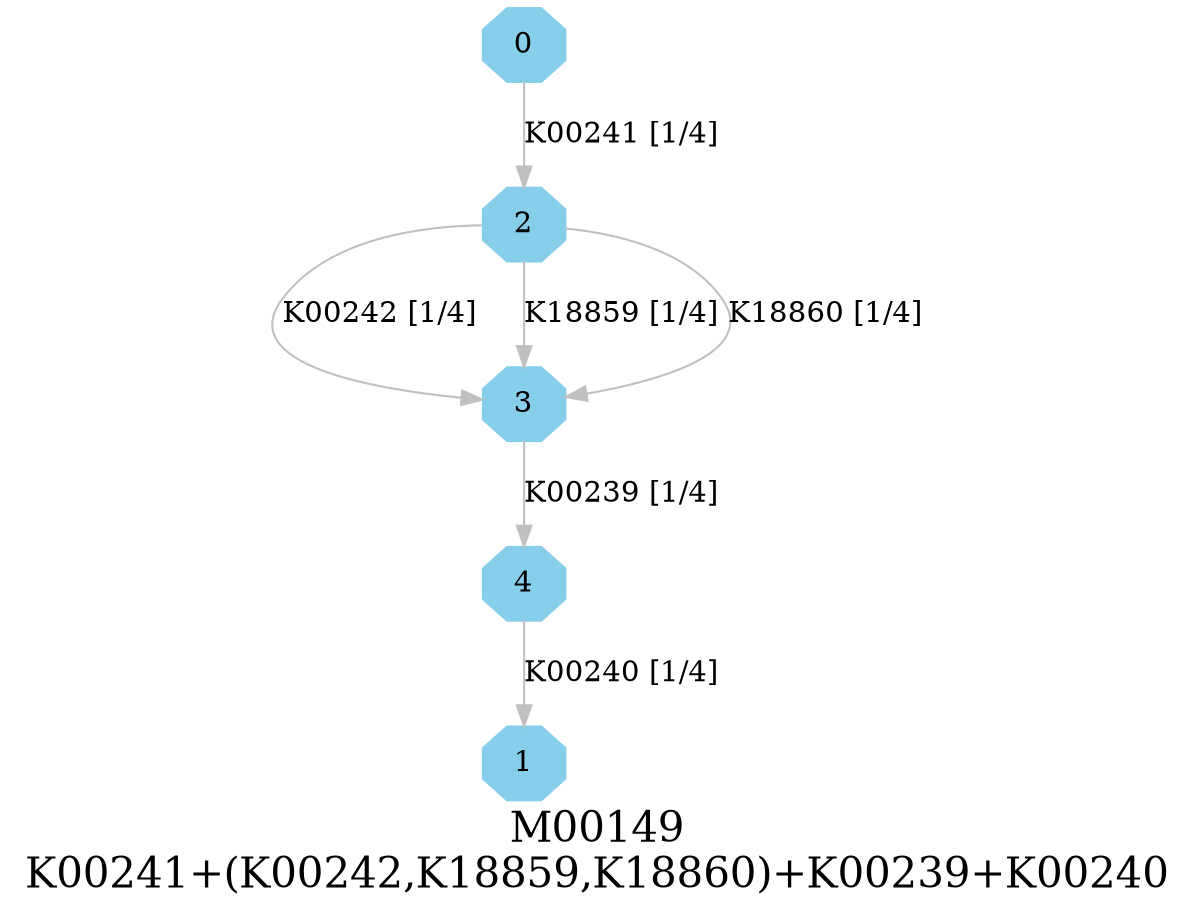 digraph G {
graph [label="M00149
K00241+(K00242,K18859,K18860)+K00239+K00240",fontsize=20];
node [shape=box,style=filled];
edge [len=3,color=grey];
{node [width=.3,height=.3,shape=octagon,style=filled,color=skyblue] 0 1 2 3 4 }
0 -> 2 [label="K00241 [1/4]"];
2 -> 3 [label="K00242 [1/4]"];
2 -> 3 [label="K18859 [1/4]"];
2 -> 3 [label="K18860 [1/4]"];
3 -> 4 [label="K00239 [1/4]"];
4 -> 1 [label="K00240 [1/4]"];
}